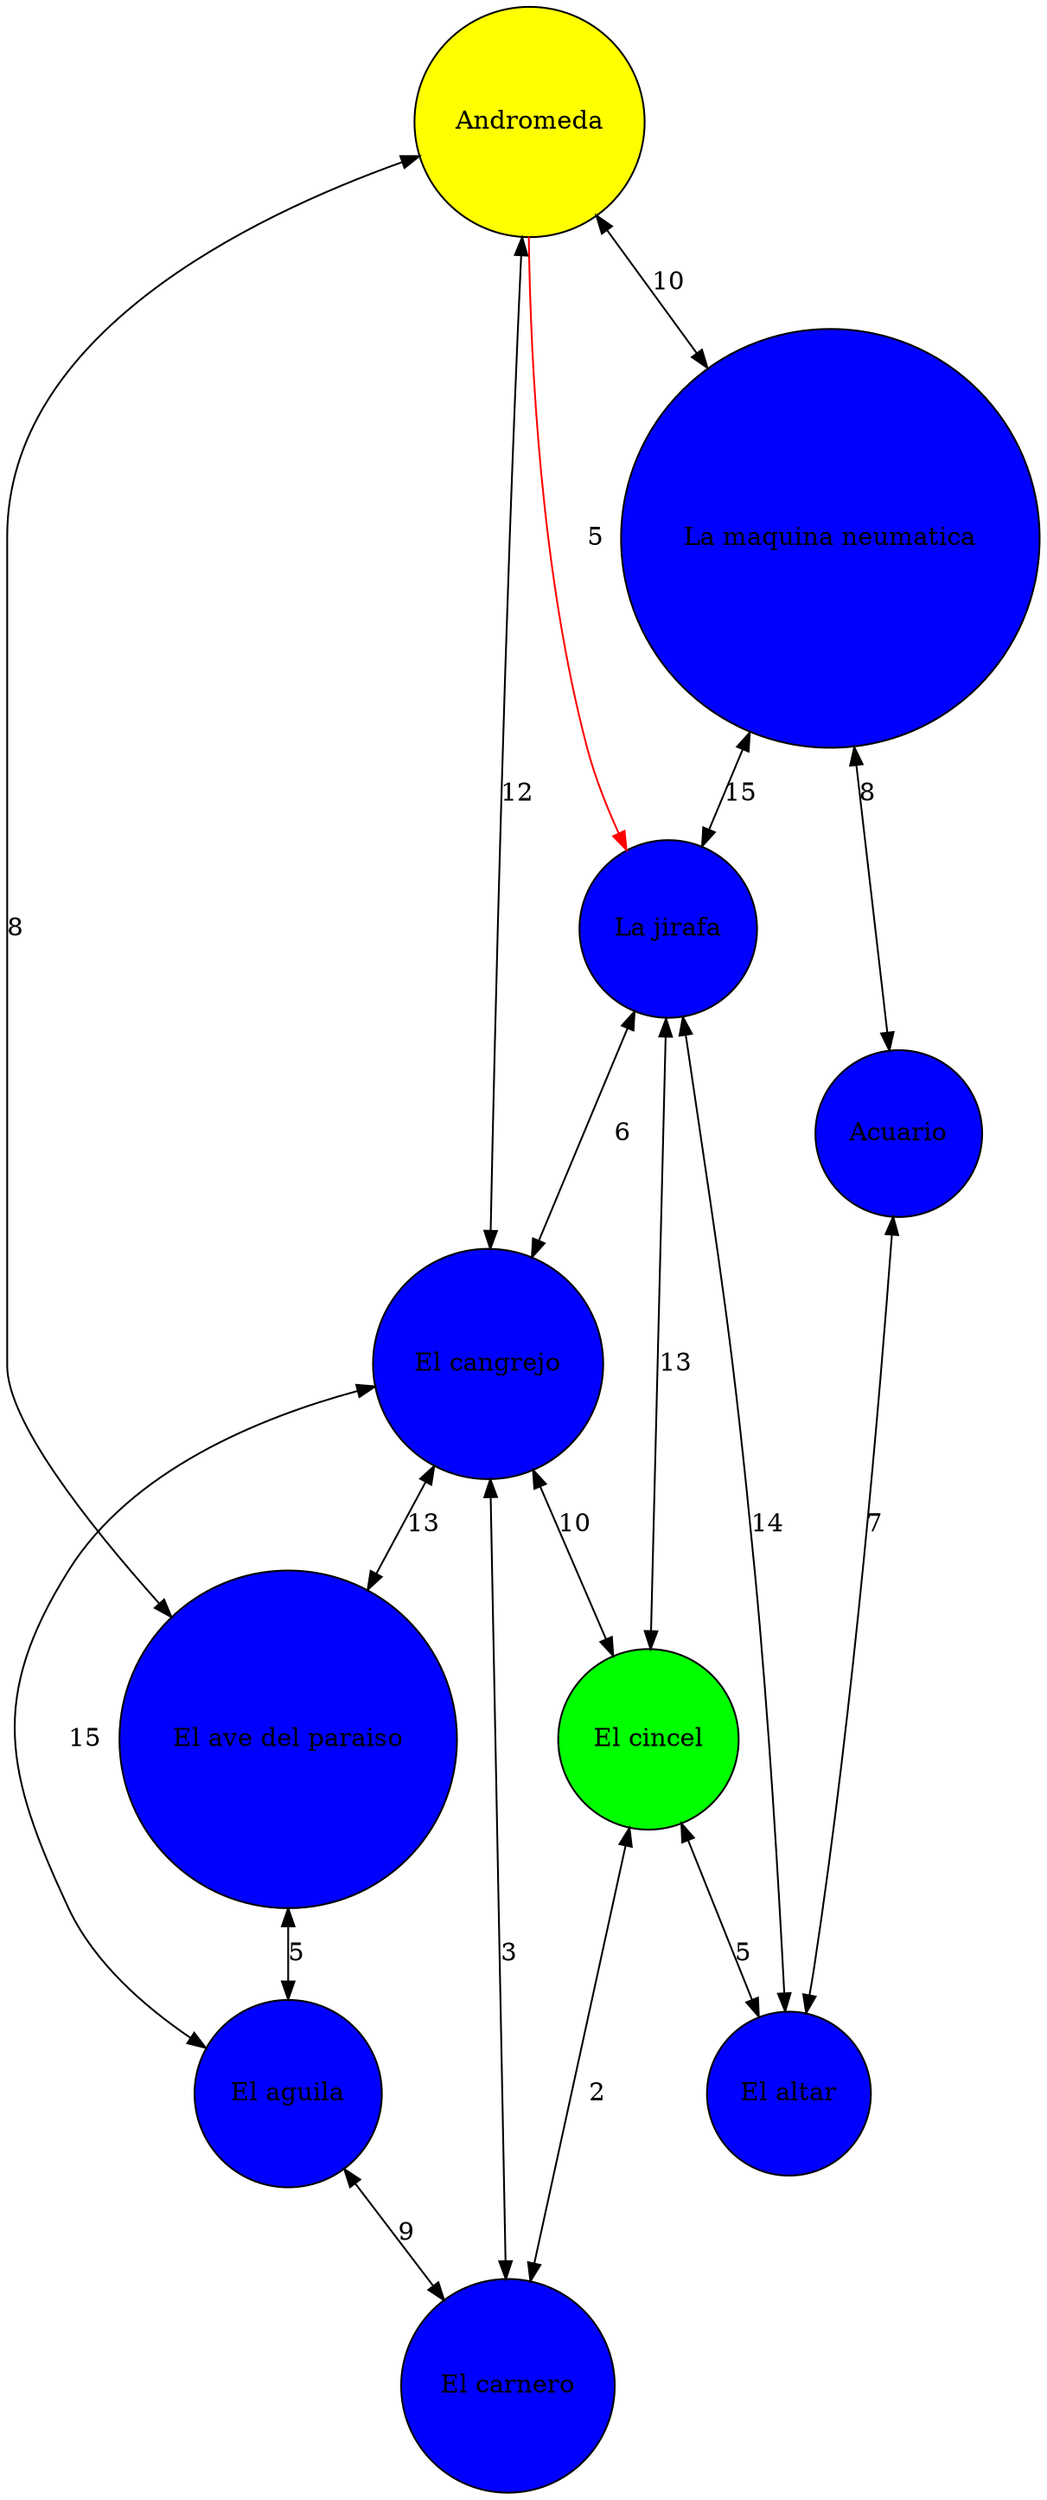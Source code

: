 digraph G
{
node [shape=circle style=filled];
Andromeda [label="Andromeda" fillcolor="yellow"];
Andromeda -> La_jirafa [label="5" color=red];
Andromeda -> La_maquina_neumatica [label="10" dir=both];
Andromeda -> El_ave_del_paraiso [label="8" dir=both];
Andromeda -> El_cangrejo [label="12" dir=both];
La_maquina_neumatica [label="La maquina neumatica" fillcolor="blue"];
La_maquina_neumatica -> La_jirafa [label="15" dir=both];
La_maquina_neumatica -> Acuario [label="8" dir=both];
El_ave_del_paraiso [label="El ave del paraiso" fillcolor="blue"];
El_ave_del_paraiso -> El_aguila [label="5" dir=both];
Acuario [label="Acuario" fillcolor="blue"];
Acuario -> El_altar [label="7" dir=both];
El_aguila [label="El aguila" fillcolor="blue"];
El_aguila -> El_carnero [label="9" dir=both];
La_jirafa [label="La jirafa" fillcolor="blue"];
La_jirafa -> El_cangrejo [label="6" dir=both];
La_jirafa -> El_cincel [label="13" dir=both];
El_cangrejo [label="El cangrejo" fillcolor="blue"];
El_cangrejo -> El_ave_del_paraiso [label="13" dir=both];
El_cangrejo -> El_cincel [label="10" dir=both];
El_cangrejo -> El_aguila [label="15" dir=both];
El_altar [label="El altar" fillcolor="blue"];
El_altar -> La_jirafa [label="14" dir=both];
El_carnero [label="El carnero" fillcolor="blue"];
El_carnero -> El_cangrejo [label="3" dir=both];
El_cincel [label="El cincel" fillcolor="green"];
El_cincel -> El_altar [label="5" dir=both];
El_cincel -> El_carnero [label="2" dir=both];
}